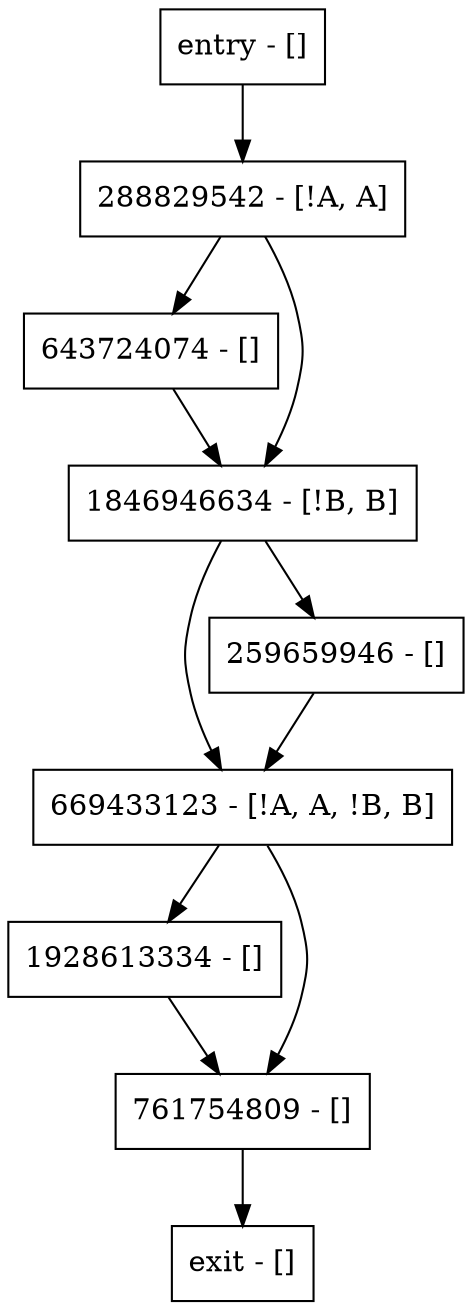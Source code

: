 digraph main {
node [shape=record];
entry [label="entry - []"];
exit [label="exit - []"];
288829542 [label="288829542 - [!A, A]"];
669433123 [label="669433123 - [!A, A, !B, B]"];
643724074 [label="643724074 - []"];
1928613334 [label="1928613334 - []"];
1846946634 [label="1846946634 - [!B, B]"];
259659946 [label="259659946 - []"];
761754809 [label="761754809 - []"];
entry;
exit;
entry -> 288829542;
288829542 -> 643724074;
288829542 -> 1846946634;
669433123 -> 1928613334;
669433123 -> 761754809;
643724074 -> 1846946634;
1928613334 -> 761754809;
1846946634 -> 669433123;
1846946634 -> 259659946;
259659946 -> 669433123;
761754809 -> exit;
}
